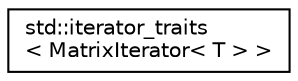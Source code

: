 digraph "Graphical Class Hierarchy"
{
  edge [fontname="Helvetica",fontsize="10",labelfontname="Helvetica",labelfontsize="10"];
  node [fontname="Helvetica",fontsize="10",shape=record];
  rankdir="LR";
  Node0 [label="std::iterator_traits\l\< MatrixIterator\< T \> \>",height=0.2,width=0.4,color="black", fillcolor="white", style="filled",URL="$structstd_1_1iterator__traits_3_01_matrix_iterator_3_01_t_01_4_01_4.html"];
}
